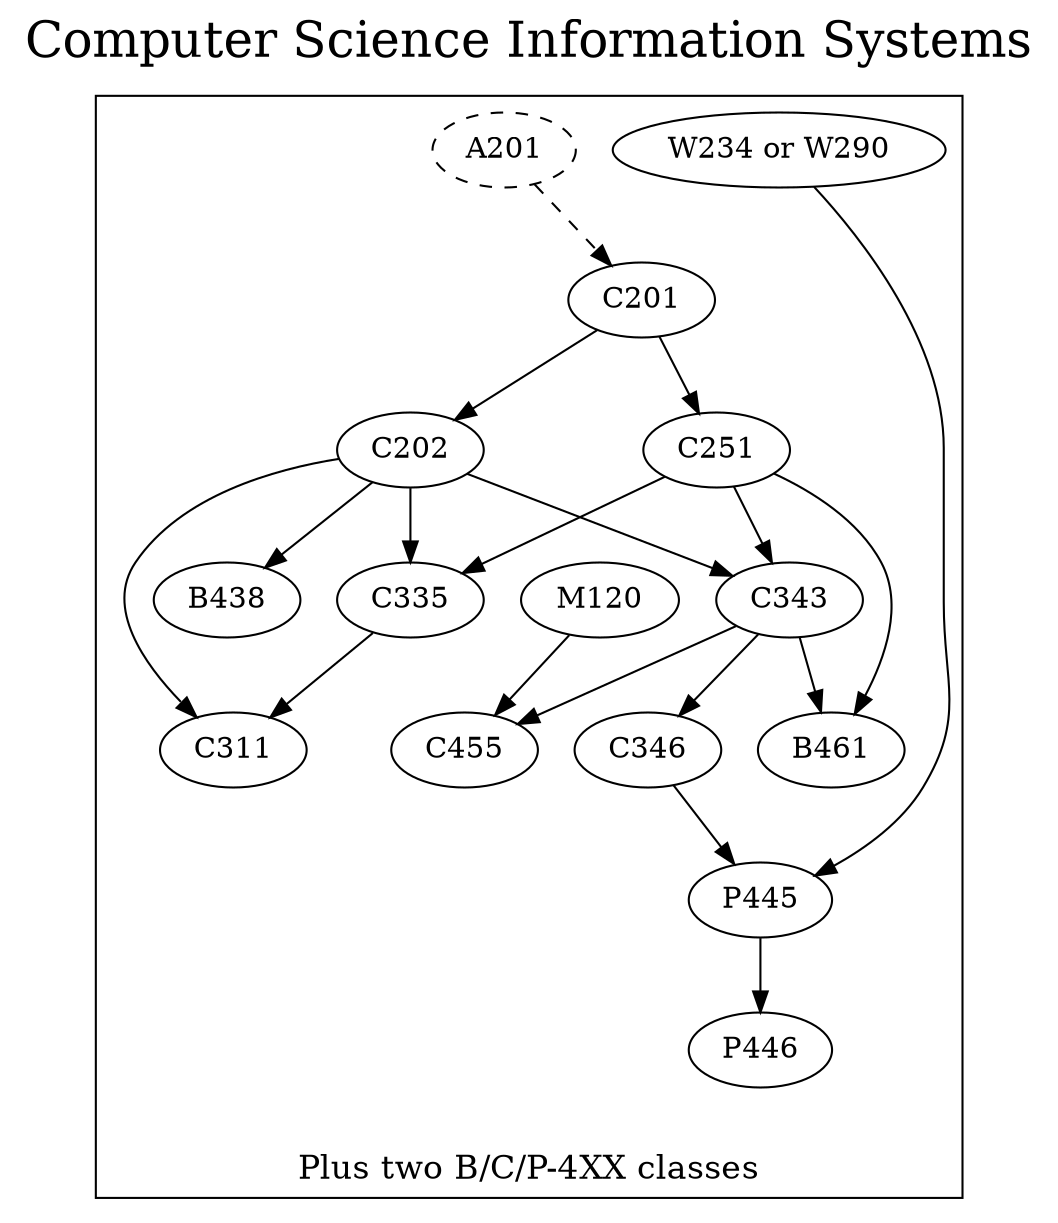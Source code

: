 digraph G {
node[style=solid]; rankdir=TB;

labelloc=t
fontsize=24
label="Computer Science Information Systems\n"

subgraph cluster0 {
fontsize=16
style="solid"
labelloc=b label="\nPlus two B/C/P-4XX classes"

A201 [style=dashed]
C201
C202
C251
C335
C343
C346
C311
B438
C455
P445
P446
B461
W234orW290 [label="W234 or W290"] 
M120
}

A201->C201 [style=dashed]
W234orW290->C201 [style=invis]
C201->C202
C201->C251
C202->C335
C251->C335
C251->C343
C202->C343
C343->C346
C202->C311
C335->C311
M120->C455
C343->C455
C346->P445
W234orW290->P445
P445->P446
C202->B438
C251->B461
C343->B461
}
